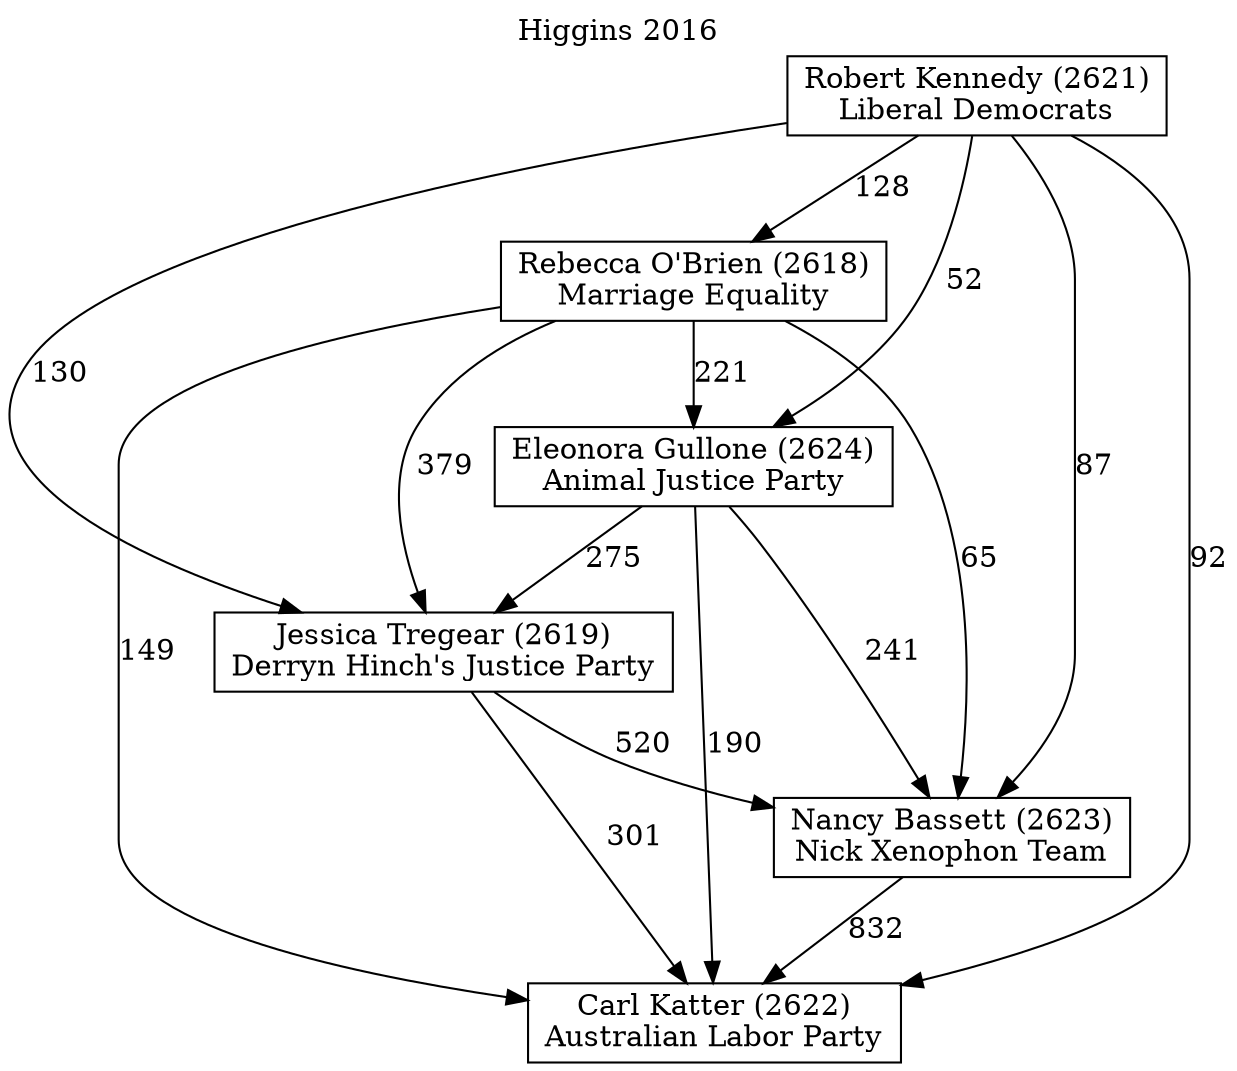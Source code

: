 // House preference flow
digraph "Carl Katter (2622)_Higgins_2016" {
	graph [label="Higgins 2016" labelloc=t mclimit=10]
	node [shape=box]
	"Jessica Tregear (2619)" [label="Jessica Tregear (2619)
Derryn Hinch's Justice Party"]
	"Robert Kennedy (2621)" [label="Robert Kennedy (2621)
Liberal Democrats"]
	"Rebecca O'Brien (2618)" [label="Rebecca O'Brien (2618)
Marriage Equality"]
	"Carl Katter (2622)" [label="Carl Katter (2622)
Australian Labor Party"]
	"Eleonora Gullone (2624)" [label="Eleonora Gullone (2624)
Animal Justice Party"]
	"Nancy Bassett (2623)" [label="Nancy Bassett (2623)
Nick Xenophon Team"]
	"Robert Kennedy (2621)" -> "Nancy Bassett (2623)" [label=87]
	"Jessica Tregear (2619)" -> "Nancy Bassett (2623)" [label=520]
	"Eleonora Gullone (2624)" -> "Nancy Bassett (2623)" [label=241]
	"Robert Kennedy (2621)" -> "Jessica Tregear (2619)" [label=130]
	"Jessica Tregear (2619)" -> "Carl Katter (2622)" [label=301]
	"Nancy Bassett (2623)" -> "Carl Katter (2622)" [label=832]
	"Robert Kennedy (2621)" -> "Rebecca O'Brien (2618)" [label=128]
	"Eleonora Gullone (2624)" -> "Carl Katter (2622)" [label=190]
	"Rebecca O'Brien (2618)" -> "Carl Katter (2622)" [label=149]
	"Robert Kennedy (2621)" -> "Carl Katter (2622)" [label=92]
	"Eleonora Gullone (2624)" -> "Jessica Tregear (2619)" [label=275]
	"Robert Kennedy (2621)" -> "Eleonora Gullone (2624)" [label=52]
	"Rebecca O'Brien (2618)" -> "Eleonora Gullone (2624)" [label=221]
	"Rebecca O'Brien (2618)" -> "Nancy Bassett (2623)" [label=65]
	"Rebecca O'Brien (2618)" -> "Jessica Tregear (2619)" [label=379]
}
